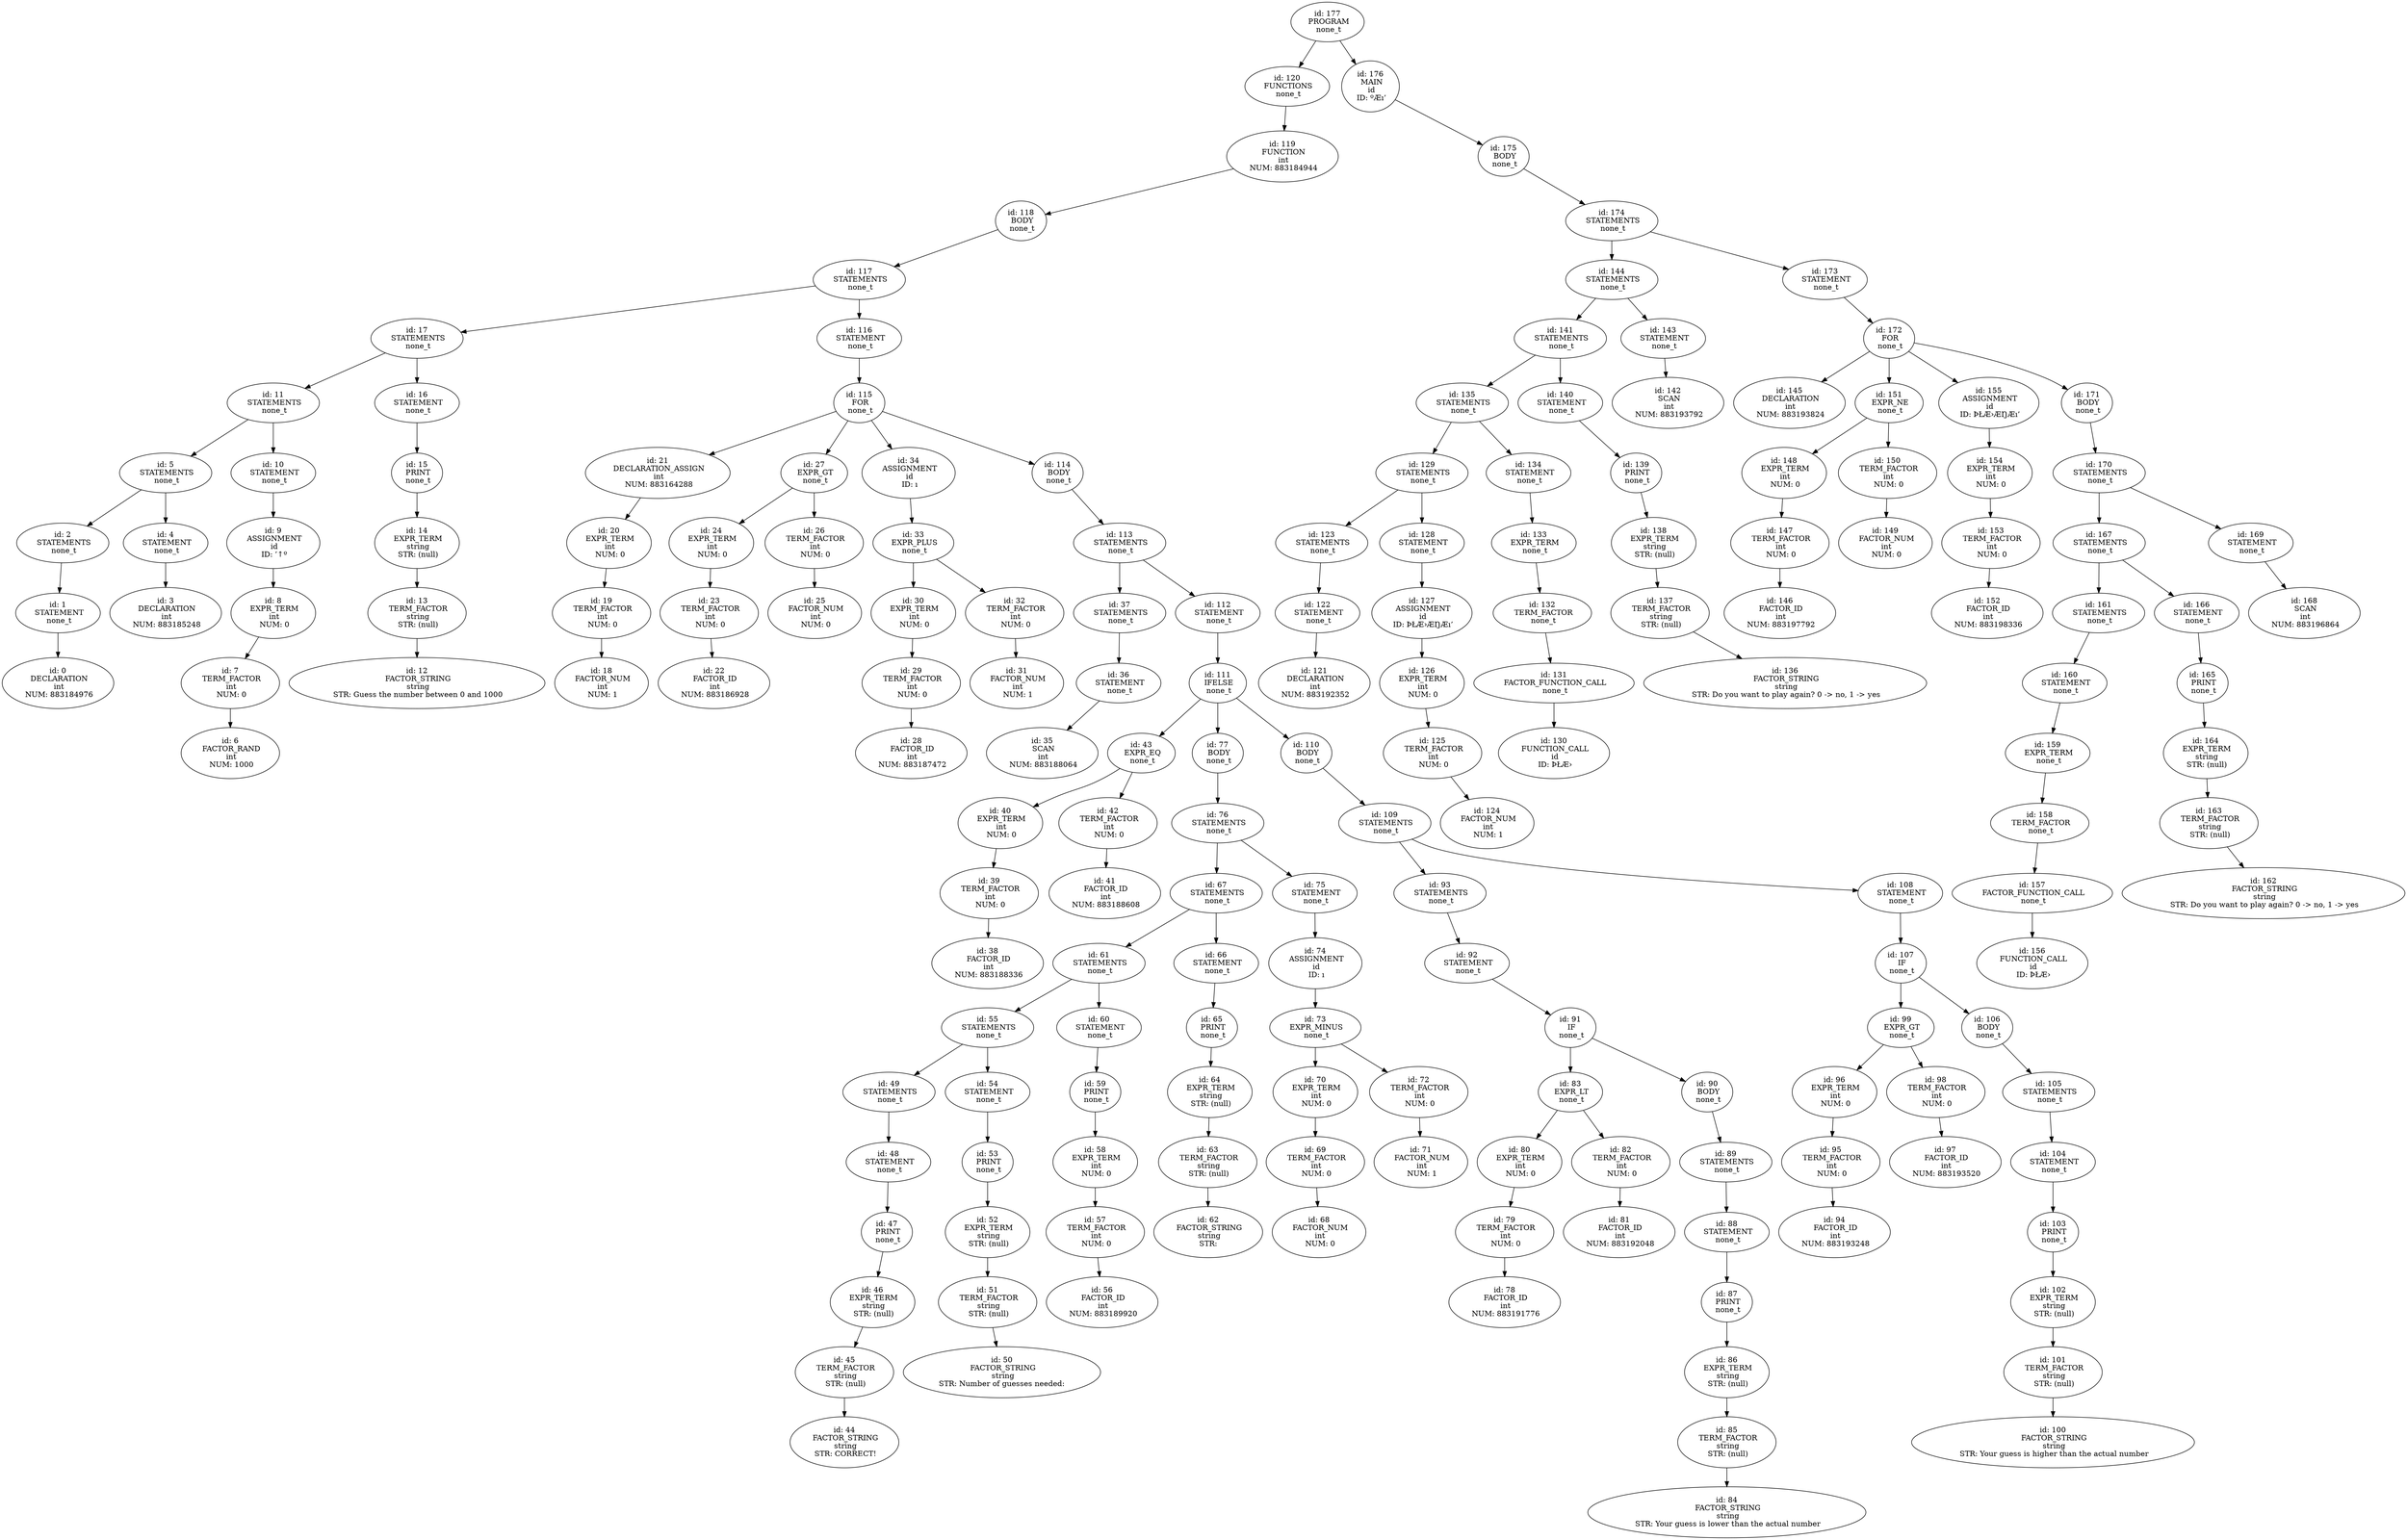 digraph ast {
n177 [label="id: 177
 PROGRAM
 none_t"];
n177 -> n120;
n120 [label="id: 120
 FUNCTIONS
 none_t"];
n120 -> n119;
n119 [label="id: 119
 FUNCTION
 int
 NUM: 883184944"];
n119 -> n118;
n118 [label="id: 118
 BODY
 none_t"];
n118 -> n117;
n117 [label="id: 117
 STATEMENTS
 none_t"];
n117 -> n17;
n17 [label="id: 17
 STATEMENTS
 none_t"];
n17 -> n11;
n11 [label="id: 11
 STATEMENTS
 none_t"];
n11 -> n5;
n5 [label="id: 5
 STATEMENTS
 none_t"];
n5 -> n2;
n2 [label="id: 2
 STATEMENTS
 none_t"];
n2 -> n1;
n1 [label="id: 1
 STATEMENT
 none_t"];
n1 -> n0;
n0 [label="id: 0
 DECLARATION
 int
 NUM: 883184976"];
n5 -> n4;
n4 [label="id: 4
 STATEMENT
 none_t"];
n4 -> n3;
n3 [label="id: 3
 DECLARATION
 int
 NUM: 883185248"];
n11 -> n10;
n10 [label="id: 10
 STATEMENT
 none_t"];
n10 -> n9;
n9 [label="id: 9
 ASSIGNMENT
 id
 ID: ’↑º"];
n9 -> n8;
n8 [label="id: 8
 EXPR_TERM
 int
 NUM: 0"];
n8 -> n7;
n7 [label="id: 7
 TERM_FACTOR
 int
 NUM: 0"];
n7 -> n6;
n6 [label="id: 6
 FACTOR_RAND
 int
 NUM: 1000"];
n17 -> n16;
n16 [label="id: 16
 STATEMENT
 none_t"];
n16 -> n15;
n15 [label="id: 15
 PRINT
 none_t"];
n15 -> n14;
n14 [label="id: 14
 EXPR_TERM
 string
 STR: (null)"];
n14 -> n13;
n13 [label="id: 13
 TERM_FACTOR
 string
 STR: (null)"];
n13 -> n12;
n12 [label="id: 12
 FACTOR_STRING
 string
 STR: Guess the number between 0 and 1000
"];
n117 -> n116;
n116 [label="id: 116
 STATEMENT
 none_t"];
n116 -> n115;
n115 [label="id: 115
 FOR
 none_t"];
n115 -> n21;
n21 [label="id: 21
 DECLARATION_ASSIGN
 int
 NUM: 883164288"];
n21 -> n20;
n20 [label="id: 20
 EXPR_TERM
 int
 NUM: 0"];
n20 -> n19;
n19 [label="id: 19
 TERM_FACTOR
 int
 NUM: 0"];
n19 -> n18;
n18 [label="id: 18
 FACTOR_NUM
 int
 NUM: 1"];
n115 -> n27;
n27 [label="id: 27
 EXPR_GT
 none_t"];
n27 -> n24;
n24 [label="id: 24
 EXPR_TERM
 int
 NUM: 0"];
n24 -> n23;
n23 [label="id: 23
 TERM_FACTOR
 int
 NUM: 0"];
n23 -> n22;
n22 [label="id: 22
 FACTOR_ID
 int
 NUM: 883186928"];
n27 -> n26;
n26 [label="id: 26
 TERM_FACTOR
 int
 NUM: 0"];
n26 -> n25;
n25 [label="id: 25
 FACTOR_NUM
 int
 NUM: 0"];
n115 -> n34;
n34 [label="id: 34
 ASSIGNMENT
 id
 ID: ı"];
n34 -> n33;
n33 [label="id: 33
 EXPR_PLUS
 none_t"];
n33 -> n30;
n30 [label="id: 30
 EXPR_TERM
 int
 NUM: 0"];
n30 -> n29;
n29 [label="id: 29
 TERM_FACTOR
 int
 NUM: 0"];
n29 -> n28;
n28 [label="id: 28
 FACTOR_ID
 int
 NUM: 883187472"];
n33 -> n32;
n32 [label="id: 32
 TERM_FACTOR
 int
 NUM: 0"];
n32 -> n31;
n31 [label="id: 31
 FACTOR_NUM
 int
 NUM: 1"];
n115 -> n114;
n114 [label="id: 114
 BODY
 none_t"];
n114 -> n113;
n113 [label="id: 113
 STATEMENTS
 none_t"];
n113 -> n37;
n37 [label="id: 37
 STATEMENTS
 none_t"];
n37 -> n36;
n36 [label="id: 36
 STATEMENT
 none_t"];
n36 -> n35;
n35 [label="id: 35
 SCAN
 int
 NUM: 883188064"];
n113 -> n112;
n112 [label="id: 112
 STATEMENT
 none_t"];
n112 -> n111;
n111 [label="id: 111
 IFELSE
 none_t"];
n111 -> n43;
n43 [label="id: 43
 EXPR_EQ
 none_t"];
n43 -> n40;
n40 [label="id: 40
 EXPR_TERM
 int
 NUM: 0"];
n40 -> n39;
n39 [label="id: 39
 TERM_FACTOR
 int
 NUM: 0"];
n39 -> n38;
n38 [label="id: 38
 FACTOR_ID
 int
 NUM: 883188336"];
n43 -> n42;
n42 [label="id: 42
 TERM_FACTOR
 int
 NUM: 0"];
n42 -> n41;
n41 [label="id: 41
 FACTOR_ID
 int
 NUM: 883188608"];
n111 -> n77;
n77 [label="id: 77
 BODY
 none_t"];
n77 -> n76;
n76 [label="id: 76
 STATEMENTS
 none_t"];
n76 -> n67;
n67 [label="id: 67
 STATEMENTS
 none_t"];
n67 -> n61;
n61 [label="id: 61
 STATEMENTS
 none_t"];
n61 -> n55;
n55 [label="id: 55
 STATEMENTS
 none_t"];
n55 -> n49;
n49 [label="id: 49
 STATEMENTS
 none_t"];
n49 -> n48;
n48 [label="id: 48
 STATEMENT
 none_t"];
n48 -> n47;
n47 [label="id: 47
 PRINT
 none_t"];
n47 -> n46;
n46 [label="id: 46
 EXPR_TERM
 string
 STR: (null)"];
n46 -> n45;
n45 [label="id: 45
 TERM_FACTOR
 string
 STR: (null)"];
n45 -> n44;
n44 [label="id: 44
 FACTOR_STRING
 string
 STR: CORRECT!
"];
n55 -> n54;
n54 [label="id: 54
 STATEMENT
 none_t"];
n54 -> n53;
n53 [label="id: 53
 PRINT
 none_t"];
n53 -> n52;
n52 [label="id: 52
 EXPR_TERM
 string
 STR: (null)"];
n52 -> n51;
n51 [label="id: 51
 TERM_FACTOR
 string
 STR: (null)"];
n51 -> n50;
n50 [label="id: 50
 FACTOR_STRING
 string
 STR: Number of guesses needed: "];
n61 -> n60;
n60 [label="id: 60
 STATEMENT
 none_t"];
n60 -> n59;
n59 [label="id: 59
 PRINT
 none_t"];
n59 -> n58;
n58 [label="id: 58
 EXPR_TERM
 int
 NUM: 0"];
n58 -> n57;
n57 [label="id: 57
 TERM_FACTOR
 int
 NUM: 0"];
n57 -> n56;
n56 [label="id: 56
 FACTOR_ID
 int
 NUM: 883189920"];
n67 -> n66;
n66 [label="id: 66
 STATEMENT
 none_t"];
n66 -> n65;
n65 [label="id: 65
 PRINT
 none_t"];
n65 -> n64;
n64 [label="id: 64
 EXPR_TERM
 string
 STR: (null)"];
n64 -> n63;
n63 [label="id: 63
 TERM_FACTOR
 string
 STR: (null)"];
n63 -> n62;
n62 [label="id: 62
 FACTOR_STRING
 string
 STR: 
"];
n76 -> n75;
n75 [label="id: 75
 STATEMENT
 none_t"];
n75 -> n74;
n74 [label="id: 74
 ASSIGNMENT
 id
 ID: ı"];
n74 -> n73;
n73 [label="id: 73
 EXPR_MINUS
 none_t"];
n73 -> n70;
n70 [label="id: 70
 EXPR_TERM
 int
 NUM: 0"];
n70 -> n69;
n69 [label="id: 69
 TERM_FACTOR
 int
 NUM: 0"];
n69 -> n68;
n68 [label="id: 68
 FACTOR_NUM
 int
 NUM: 0"];
n73 -> n72;
n72 [label="id: 72
 TERM_FACTOR
 int
 NUM: 0"];
n72 -> n71;
n71 [label="id: 71
 FACTOR_NUM
 int
 NUM: 1"];
n111 -> n110;
n110 [label="id: 110
 BODY
 none_t"];
n110 -> n109;
n109 [label="id: 109
 STATEMENTS
 none_t"];
n109 -> n93;
n93 [label="id: 93
 STATEMENTS
 none_t"];
n93 -> n92;
n92 [label="id: 92
 STATEMENT
 none_t"];
n92 -> n91;
n91 [label="id: 91
 IF
 none_t"];
n91 -> n83;
n83 [label="id: 83
 EXPR_LT
 none_t"];
n83 -> n80;
n80 [label="id: 80
 EXPR_TERM
 int
 NUM: 0"];
n80 -> n79;
n79 [label="id: 79
 TERM_FACTOR
 int
 NUM: 0"];
n79 -> n78;
n78 [label="id: 78
 FACTOR_ID
 int
 NUM: 883191776"];
n83 -> n82;
n82 [label="id: 82
 TERM_FACTOR
 int
 NUM: 0"];
n82 -> n81;
n81 [label="id: 81
 FACTOR_ID
 int
 NUM: 883192048"];
n91 -> n90;
n90 [label="id: 90
 BODY
 none_t"];
n90 -> n89;
n89 [label="id: 89
 STATEMENTS
 none_t"];
n89 -> n88;
n88 [label="id: 88
 STATEMENT
 none_t"];
n88 -> n87;
n87 [label="id: 87
 PRINT
 none_t"];
n87 -> n86;
n86 [label="id: 86
 EXPR_TERM
 string
 STR: (null)"];
n86 -> n85;
n85 [label="id: 85
 TERM_FACTOR
 string
 STR: (null)"];
n85 -> n84;
n84 [label="id: 84
 FACTOR_STRING
 string
 STR: Your guess is lower than the actual number
"];
n109 -> n108;
n108 [label="id: 108
 STATEMENT
 none_t"];
n108 -> n107;
n107 [label="id: 107
 IF
 none_t"];
n107 -> n99;
n99 [label="id: 99
 EXPR_GT
 none_t"];
n99 -> n96;
n96 [label="id: 96
 EXPR_TERM
 int
 NUM: 0"];
n96 -> n95;
n95 [label="id: 95
 TERM_FACTOR
 int
 NUM: 0"];
n95 -> n94;
n94 [label="id: 94
 FACTOR_ID
 int
 NUM: 883193248"];
n99 -> n98;
n98 [label="id: 98
 TERM_FACTOR
 int
 NUM: 0"];
n98 -> n97;
n97 [label="id: 97
 FACTOR_ID
 int
 NUM: 883193520"];
n107 -> n106;
n106 [label="id: 106
 BODY
 none_t"];
n106 -> n105;
n105 [label="id: 105
 STATEMENTS
 none_t"];
n105 -> n104;
n104 [label="id: 104
 STATEMENT
 none_t"];
n104 -> n103;
n103 [label="id: 103
 PRINT
 none_t"];
n103 -> n102;
n102 [label="id: 102
 EXPR_TERM
 string
 STR: (null)"];
n102 -> n101;
n101 [label="id: 101
 TERM_FACTOR
 string
 STR: (null)"];
n101 -> n100;
n100 [label="id: 100
 FACTOR_STRING
 string
 STR: Your guess is higher than the actual number
"];
n177 -> n176;
n176 [label="id: 176
 MAIN
 id
 ID: ºÆı’"];
n176 -> n175;
n175 [label="id: 175
 BODY
 none_t"];
n175 -> n174;
n174 [label="id: 174
 STATEMENTS
 none_t"];
n174 -> n144;
n144 [label="id: 144
 STATEMENTS
 none_t"];
n144 -> n141;
n141 [label="id: 141
 STATEMENTS
 none_t"];
n141 -> n135;
n135 [label="id: 135
 STATEMENTS
 none_t"];
n135 -> n129;
n129 [label="id: 129
 STATEMENTS
 none_t"];
n129 -> n123;
n123 [label="id: 123
 STATEMENTS
 none_t"];
n123 -> n122;
n122 [label="id: 122
 STATEMENT
 none_t"];
n122 -> n121;
n121 [label="id: 121
 DECLARATION
 int
 NUM: 883192352"];
n129 -> n128;
n128 [label="id: 128
 STATEMENT
 none_t"];
n128 -> n127;
n127 [label="id: 127
 ASSIGNMENT
 id
 ID: ÞŁÆ›ÆŊÆı’"];
n127 -> n126;
n126 [label="id: 126
 EXPR_TERM
 int
 NUM: 0"];
n126 -> n125;
n125 [label="id: 125
 TERM_FACTOR
 int
 NUM: 0"];
n125 -> n124;
n124 [label="id: 124
 FACTOR_NUM
 int
 NUM: 1"];
n135 -> n134;
n134 [label="id: 134
 STATEMENT
 none_t"];
n134 -> n133;
n133 [label="id: 133
 EXPR_TERM
 none_t"];
n133 -> n132;
n132 [label="id: 132
 TERM_FACTOR
 none_t"];
n132 -> n131;
n131 [label="id: 131
 FACTOR_FUNCTION_CALL
 none_t"];
n131 -> n130;
n130 [label="id: 130
 FUNCTION_CALL
 id
 ID: ÞŁÆ›"];
n141 -> n140;
n140 [label="id: 140
 STATEMENT
 none_t"];
n140 -> n139;
n139 [label="id: 139
 PRINT
 none_t"];
n139 -> n138;
n138 [label="id: 138
 EXPR_TERM
 string
 STR: (null)"];
n138 -> n137;
n137 [label="id: 137
 TERM_FACTOR
 string
 STR: (null)"];
n137 -> n136;
n136 [label="id: 136
 FACTOR_STRING
 string
 STR: Do you want to play again? 0 -> no, 1 -> yes
"];
n144 -> n143;
n143 [label="id: 143
 STATEMENT
 none_t"];
n143 -> n142;
n142 [label="id: 142
 SCAN
 int
 NUM: 883193792"];
n174 -> n173;
n173 [label="id: 173
 STATEMENT
 none_t"];
n173 -> n172;
n172 [label="id: 172
 FOR
 none_t"];
n172 -> n145;
n145 [label="id: 145
 DECLARATION
 int
 NUM: 883193824"];
n172 -> n151;
n151 [label="id: 151
 EXPR_NE
 none_t"];
n151 -> n148;
n148 [label="id: 148
 EXPR_TERM
 int
 NUM: 0"];
n148 -> n147;
n147 [label="id: 147
 TERM_FACTOR
 int
 NUM: 0"];
n147 -> n146;
n146 [label="id: 146
 FACTOR_ID
 int
 NUM: 883197792"];
n151 -> n150;
n150 [label="id: 150
 TERM_FACTOR
 int
 NUM: 0"];
n150 -> n149;
n149 [label="id: 149
 FACTOR_NUM
 int
 NUM: 0"];
n172 -> n155;
n155 [label="id: 155
 ASSIGNMENT
 id
 ID: ÞŁÆ›ÆŊÆı’"];
n155 -> n154;
n154 [label="id: 154
 EXPR_TERM
 int
 NUM: 0"];
n154 -> n153;
n153 [label="id: 153
 TERM_FACTOR
 int
 NUM: 0"];
n153 -> n152;
n152 [label="id: 152
 FACTOR_ID
 int
 NUM: 883198336"];
n172 -> n171;
n171 [label="id: 171
 BODY
 none_t"];
n171 -> n170;
n170 [label="id: 170
 STATEMENTS
 none_t"];
n170 -> n167;
n167 [label="id: 167
 STATEMENTS
 none_t"];
n167 -> n161;
n161 [label="id: 161
 STATEMENTS
 none_t"];
n161 -> n160;
n160 [label="id: 160
 STATEMENT
 none_t"];
n160 -> n159;
n159 [label="id: 159
 EXPR_TERM
 none_t"];
n159 -> n158;
n158 [label="id: 158
 TERM_FACTOR
 none_t"];
n158 -> n157;
n157 [label="id: 157
 FACTOR_FUNCTION_CALL
 none_t"];
n157 -> n156;
n156 [label="id: 156
 FUNCTION_CALL
 id
 ID: ÞŁÆ›"];
n167 -> n166;
n166 [label="id: 166
 STATEMENT
 none_t"];
n166 -> n165;
n165 [label="id: 165
 PRINT
 none_t"];
n165 -> n164;
n164 [label="id: 164
 EXPR_TERM
 string
 STR: (null)"];
n164 -> n163;
n163 [label="id: 163
 TERM_FACTOR
 string
 STR: (null)"];
n163 -> n162;
n162 [label="id: 162
 FACTOR_STRING
 string
 STR: Do you want to play again? 0 -> no, 1 -> yes
"];
n170 -> n169;
n169 [label="id: 169
 STATEMENT
 none_t"];
n169 -> n168;
n168 [label="id: 168
 SCAN
 int
 NUM: 883196864"];
}
